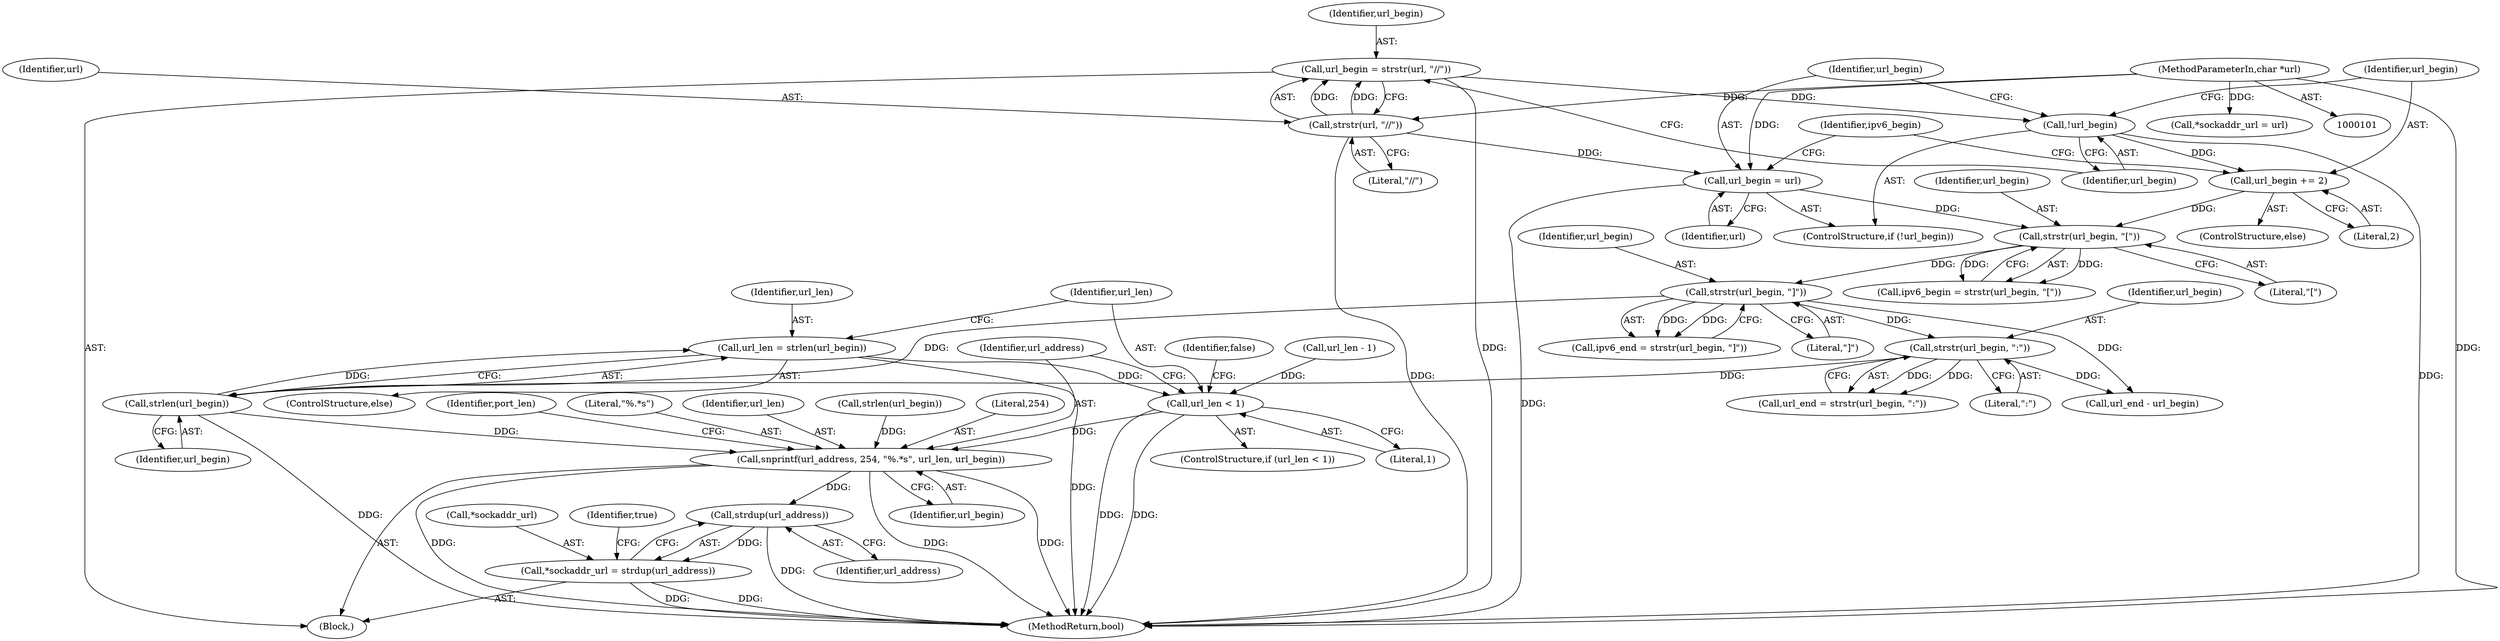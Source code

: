 digraph "0_cgminer_e1c5050734123973b99d181c45e74b2cbb00272e@API" {
"1000197" [label="(Call,url_len = strlen(url_begin))"];
"1000199" [label="(Call,strlen(url_begin))"];
"1000166" [label="(Call,strstr(url_begin, \":\"))"];
"1000147" [label="(Call,strstr(url_begin, \"]\"))"];
"1000142" [label="(Call,strstr(url_begin, \"[\"))"];
"1000133" [label="(Call,url_begin = url)"];
"1000127" [label="(Call,strstr(url, \"//\"))"];
"1000102" [label="(MethodParameterIn,char *url)"];
"1000137" [label="(Call,url_begin += 2)"];
"1000131" [label="(Call,!url_begin)"];
"1000125" [label="(Call,url_begin = strstr(url, \"//\"))"];
"1000202" [label="(Call,url_len < 1)"];
"1000207" [label="(Call,snprintf(url_address, 254, \"%.*s\", url_len, url_begin))"];
"1000246" [label="(Call,strdup(url_address))"];
"1000243" [label="(Call,*sockaddr_url = strdup(url_address))"];
"1000121" [label="(Call,*sockaddr_url = url)"];
"1000138" [label="(Identifier,url_begin)"];
"1000206" [label="(Identifier,false)"];
"1000204" [label="(Literal,1)"];
"1000208" [label="(Identifier,url_address)"];
"1000126" [label="(Identifier,url_begin)"];
"1000211" [label="(Identifier,url_len)"];
"1000247" [label="(Identifier,url_address)"];
"1000147" [label="(Call,strstr(url_begin, \"]\"))"];
"1000148" [label="(Identifier,url_begin)"];
"1000145" [label="(Call,ipv6_end = strstr(url_begin, \"]\"))"];
"1000132" [label="(Identifier,url_begin)"];
"1000201" [label="(ControlStructure,if (url_len < 1))"];
"1000130" [label="(ControlStructure,if (!url_begin))"];
"1000105" [label="(Block,)"];
"1000164" [label="(Call,url_end = strstr(url_begin, \":\"))"];
"1000168" [label="(Literal,\":\")"];
"1000140" [label="(Call,ipv6_begin = strstr(url_begin, \"[\"))"];
"1000180" [label="(Call,strlen(url_begin))"];
"1000196" [label="(ControlStructure,else)"];
"1000202" [label="(Call,url_len < 1)"];
"1000129" [label="(Literal,\"//\")"];
"1000198" [label="(Identifier,url_len)"];
"1000131" [label="(Call,!url_begin)"];
"1000137" [label="(Call,url_begin += 2)"];
"1000135" [label="(Identifier,url)"];
"1000199" [label="(Call,strlen(url_begin))"];
"1000200" [label="(Identifier,url_begin)"];
"1000209" [label="(Literal,254)"];
"1000102" [label="(MethodParameterIn,char *url)"];
"1000214" [label="(Identifier,port_len)"];
"1000174" [label="(Call,url_end - url_begin)"];
"1000212" [label="(Identifier,url_begin)"];
"1000133" [label="(Call,url_begin = url)"];
"1000136" [label="(ControlStructure,else)"];
"1000197" [label="(Call,url_len = strlen(url_begin))"];
"1000210" [label="(Literal,\"%.*s\")"];
"1000249" [label="(Identifier,true)"];
"1000149" [label="(Literal,\"]\")"];
"1000144" [label="(Literal,\"[\")"];
"1000142" [label="(Call,strstr(url_begin, \"[\"))"];
"1000139" [label="(Literal,2)"];
"1000244" [label="(Call,*sockaddr_url)"];
"1000127" [label="(Call,strstr(url, \"//\"))"];
"1000182" [label="(Call,url_len - 1)"];
"1000203" [label="(Identifier,url_len)"];
"1000250" [label="(MethodReturn,bool)"];
"1000166" [label="(Call,strstr(url_begin, \":\"))"];
"1000141" [label="(Identifier,ipv6_begin)"];
"1000246" [label="(Call,strdup(url_address))"];
"1000243" [label="(Call,*sockaddr_url = strdup(url_address))"];
"1000143" [label="(Identifier,url_begin)"];
"1000125" [label="(Call,url_begin = strstr(url, \"//\"))"];
"1000128" [label="(Identifier,url)"];
"1000167" [label="(Identifier,url_begin)"];
"1000207" [label="(Call,snprintf(url_address, 254, \"%.*s\", url_len, url_begin))"];
"1000134" [label="(Identifier,url_begin)"];
"1000197" -> "1000196"  [label="AST: "];
"1000197" -> "1000199"  [label="CFG: "];
"1000198" -> "1000197"  [label="AST: "];
"1000199" -> "1000197"  [label="AST: "];
"1000203" -> "1000197"  [label="CFG: "];
"1000197" -> "1000250"  [label="DDG: "];
"1000199" -> "1000197"  [label="DDG: "];
"1000197" -> "1000202"  [label="DDG: "];
"1000199" -> "1000200"  [label="CFG: "];
"1000200" -> "1000199"  [label="AST: "];
"1000199" -> "1000250"  [label="DDG: "];
"1000166" -> "1000199"  [label="DDG: "];
"1000147" -> "1000199"  [label="DDG: "];
"1000199" -> "1000207"  [label="DDG: "];
"1000166" -> "1000164"  [label="AST: "];
"1000166" -> "1000168"  [label="CFG: "];
"1000167" -> "1000166"  [label="AST: "];
"1000168" -> "1000166"  [label="AST: "];
"1000164" -> "1000166"  [label="CFG: "];
"1000166" -> "1000164"  [label="DDG: "];
"1000166" -> "1000164"  [label="DDG: "];
"1000147" -> "1000166"  [label="DDG: "];
"1000166" -> "1000174"  [label="DDG: "];
"1000147" -> "1000145"  [label="AST: "];
"1000147" -> "1000149"  [label="CFG: "];
"1000148" -> "1000147"  [label="AST: "];
"1000149" -> "1000147"  [label="AST: "];
"1000145" -> "1000147"  [label="CFG: "];
"1000147" -> "1000145"  [label="DDG: "];
"1000147" -> "1000145"  [label="DDG: "];
"1000142" -> "1000147"  [label="DDG: "];
"1000147" -> "1000174"  [label="DDG: "];
"1000142" -> "1000140"  [label="AST: "];
"1000142" -> "1000144"  [label="CFG: "];
"1000143" -> "1000142"  [label="AST: "];
"1000144" -> "1000142"  [label="AST: "];
"1000140" -> "1000142"  [label="CFG: "];
"1000142" -> "1000140"  [label="DDG: "];
"1000142" -> "1000140"  [label="DDG: "];
"1000133" -> "1000142"  [label="DDG: "];
"1000137" -> "1000142"  [label="DDG: "];
"1000133" -> "1000130"  [label="AST: "];
"1000133" -> "1000135"  [label="CFG: "];
"1000134" -> "1000133"  [label="AST: "];
"1000135" -> "1000133"  [label="AST: "];
"1000141" -> "1000133"  [label="CFG: "];
"1000133" -> "1000250"  [label="DDG: "];
"1000127" -> "1000133"  [label="DDG: "];
"1000102" -> "1000133"  [label="DDG: "];
"1000127" -> "1000125"  [label="AST: "];
"1000127" -> "1000129"  [label="CFG: "];
"1000128" -> "1000127"  [label="AST: "];
"1000129" -> "1000127"  [label="AST: "];
"1000125" -> "1000127"  [label="CFG: "];
"1000127" -> "1000250"  [label="DDG: "];
"1000127" -> "1000125"  [label="DDG: "];
"1000127" -> "1000125"  [label="DDG: "];
"1000102" -> "1000127"  [label="DDG: "];
"1000102" -> "1000101"  [label="AST: "];
"1000102" -> "1000250"  [label="DDG: "];
"1000102" -> "1000121"  [label="DDG: "];
"1000137" -> "1000136"  [label="AST: "];
"1000137" -> "1000139"  [label="CFG: "];
"1000138" -> "1000137"  [label="AST: "];
"1000139" -> "1000137"  [label="AST: "];
"1000141" -> "1000137"  [label="CFG: "];
"1000131" -> "1000137"  [label="DDG: "];
"1000131" -> "1000130"  [label="AST: "];
"1000131" -> "1000132"  [label="CFG: "];
"1000132" -> "1000131"  [label="AST: "];
"1000134" -> "1000131"  [label="CFG: "];
"1000138" -> "1000131"  [label="CFG: "];
"1000131" -> "1000250"  [label="DDG: "];
"1000125" -> "1000131"  [label="DDG: "];
"1000125" -> "1000105"  [label="AST: "];
"1000126" -> "1000125"  [label="AST: "];
"1000132" -> "1000125"  [label="CFG: "];
"1000125" -> "1000250"  [label="DDG: "];
"1000202" -> "1000201"  [label="AST: "];
"1000202" -> "1000204"  [label="CFG: "];
"1000203" -> "1000202"  [label="AST: "];
"1000204" -> "1000202"  [label="AST: "];
"1000206" -> "1000202"  [label="CFG: "];
"1000208" -> "1000202"  [label="CFG: "];
"1000202" -> "1000250"  [label="DDG: "];
"1000202" -> "1000250"  [label="DDG: "];
"1000182" -> "1000202"  [label="DDG: "];
"1000202" -> "1000207"  [label="DDG: "];
"1000207" -> "1000105"  [label="AST: "];
"1000207" -> "1000212"  [label="CFG: "];
"1000208" -> "1000207"  [label="AST: "];
"1000209" -> "1000207"  [label="AST: "];
"1000210" -> "1000207"  [label="AST: "];
"1000211" -> "1000207"  [label="AST: "];
"1000212" -> "1000207"  [label="AST: "];
"1000214" -> "1000207"  [label="CFG: "];
"1000207" -> "1000250"  [label="DDG: "];
"1000207" -> "1000250"  [label="DDG: "];
"1000207" -> "1000250"  [label="DDG: "];
"1000180" -> "1000207"  [label="DDG: "];
"1000207" -> "1000246"  [label="DDG: "];
"1000246" -> "1000243"  [label="AST: "];
"1000246" -> "1000247"  [label="CFG: "];
"1000247" -> "1000246"  [label="AST: "];
"1000243" -> "1000246"  [label="CFG: "];
"1000246" -> "1000250"  [label="DDG: "];
"1000246" -> "1000243"  [label="DDG: "];
"1000243" -> "1000105"  [label="AST: "];
"1000244" -> "1000243"  [label="AST: "];
"1000249" -> "1000243"  [label="CFG: "];
"1000243" -> "1000250"  [label="DDG: "];
"1000243" -> "1000250"  [label="DDG: "];
}
